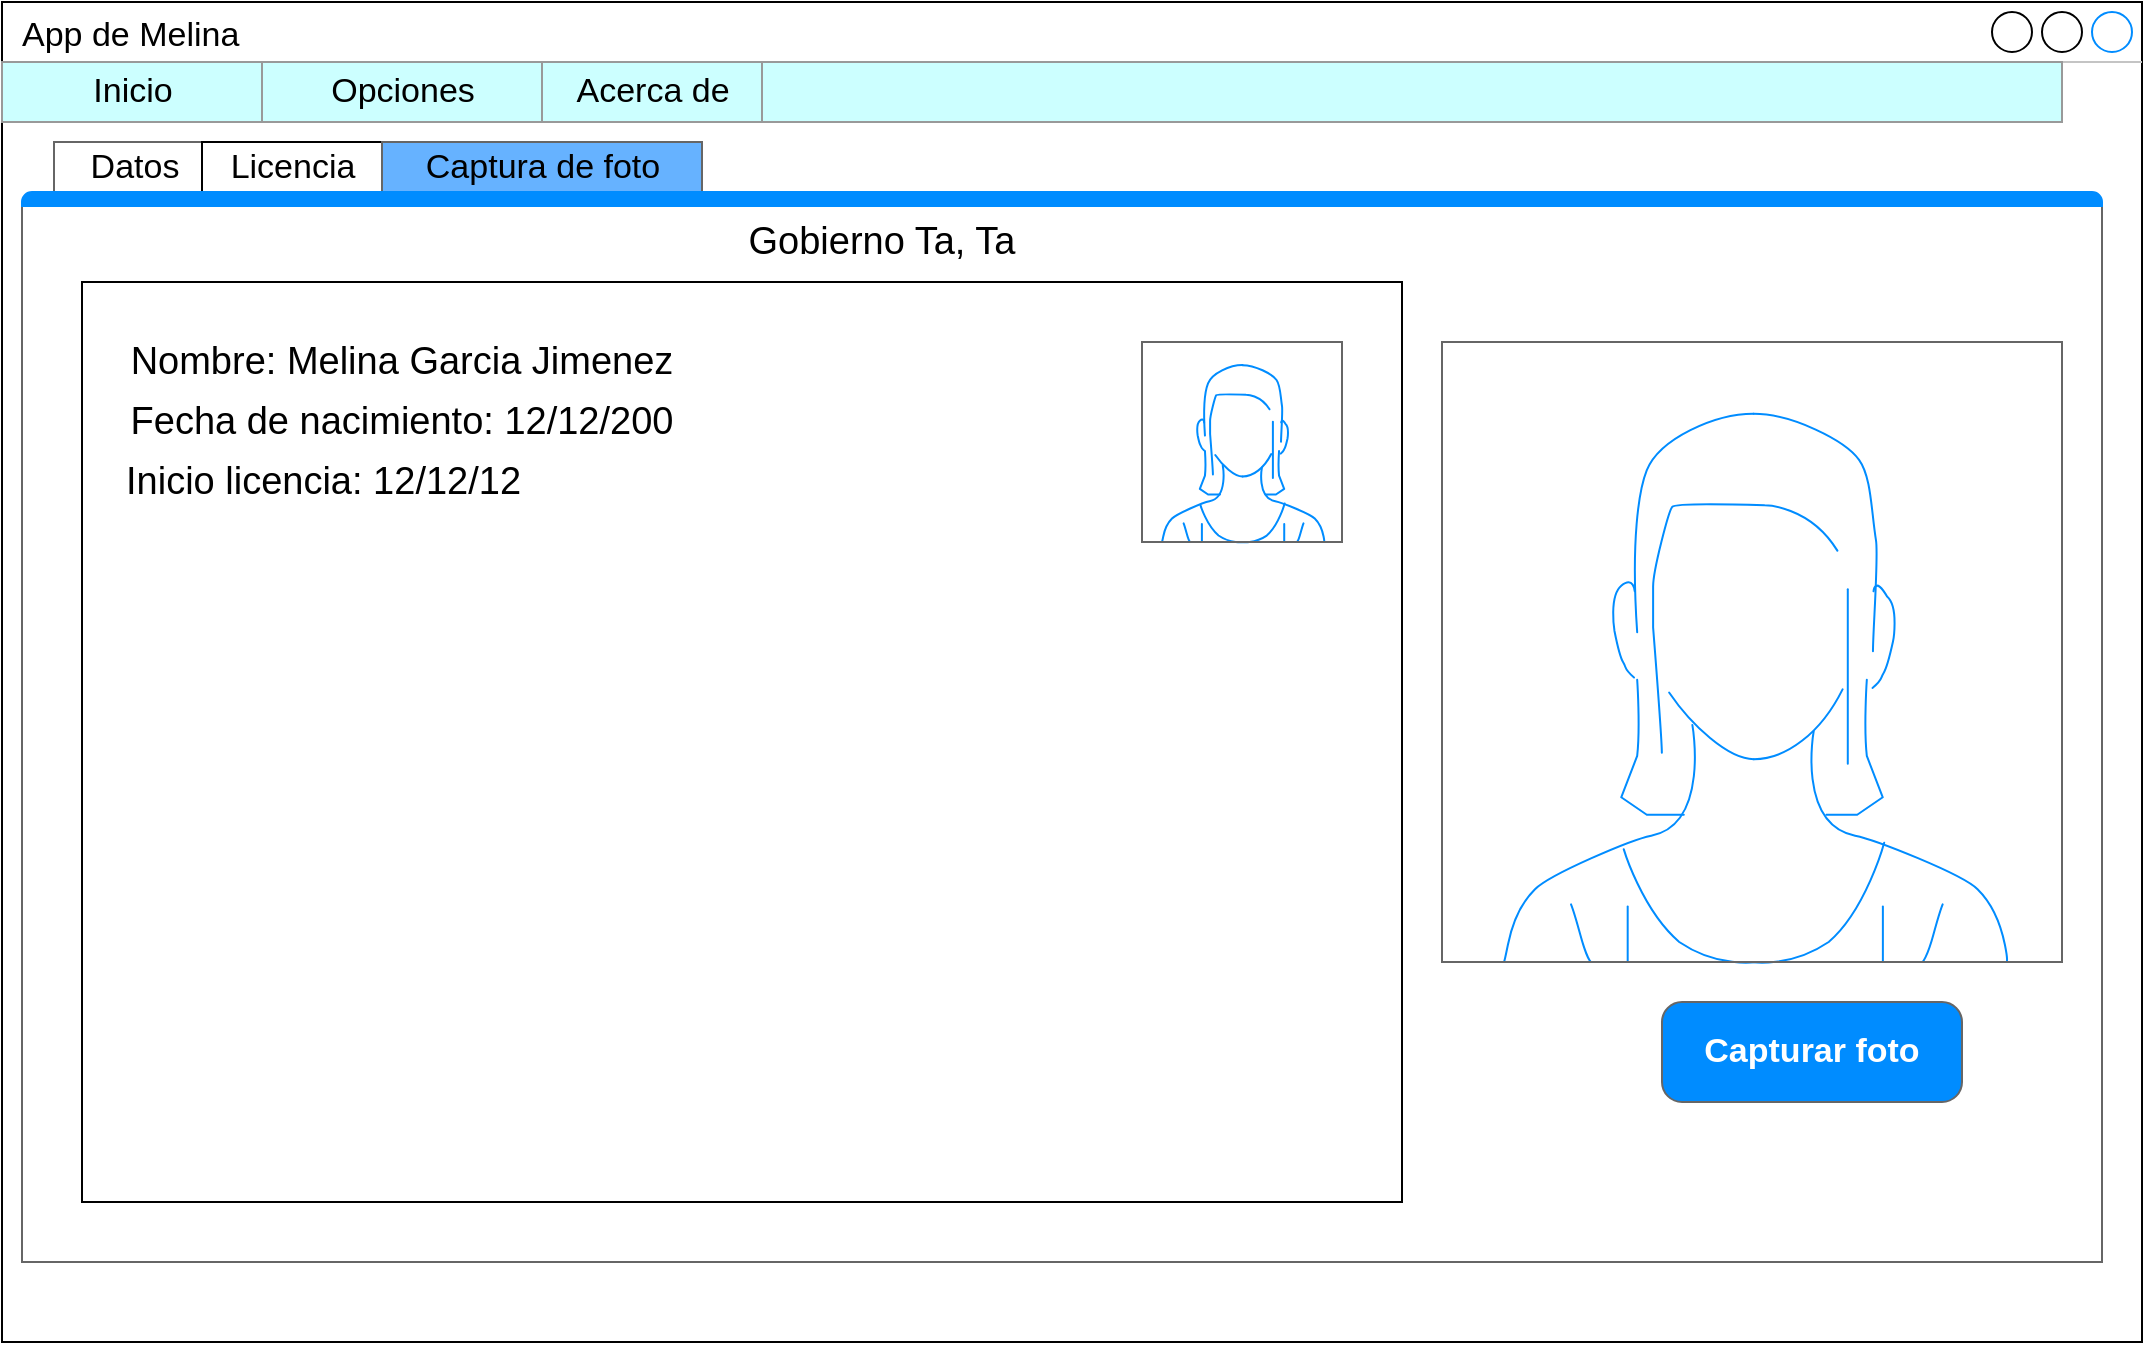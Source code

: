 <mxfile version="12.9.12" type="github"><diagram name="Page-1" id="03018318-947c-dd8e-b7a3-06fadd420f32"><mxGraphModel dx="868" dy="433" grid="1" gridSize="10" guides="1" tooltips="1" connect="0" arrows="1" fold="1" page="1" pageScale="1" pageWidth="1100" pageHeight="850" background="#ffffff" math="0" shadow="0"><root><mxCell id="0"/><mxCell id="1" parent="0"/><mxCell id="MS3hucVQkS1xz92XcRkH-2" value="App de Melina" style="strokeWidth=1;shadow=0;dashed=0;align=center;html=1;shape=mxgraph.mockup.containers.window;align=left;verticalAlign=top;spacingLeft=8;strokeColor2=#008cff;strokeColor3=#c4c4c4;fontColor=#000000;mainText=;fontSize=17;labelBackgroundColor=none;" parent="1" vertex="1"><mxGeometry x="20" width="1070" height="670" as="geometry"/></mxCell><mxCell id="UYhLNDBsdcXB9qeAo692-6" value="" style="strokeWidth=1;shadow=0;dashed=0;align=center;html=1;shape=mxgraph.mockup.containers.marginRect2;rectMarginTop=32;strokeColor=#666666;gradientColor=none;" parent="1" vertex="1"><mxGeometry x="30" y="70" width="1040" height="560" as="geometry"/></mxCell><mxCell id="V_82YjDaVWugXTHORNeE-4" value="" style="rounded=0;whiteSpace=wrap;html=1;fillColor=#FFFFFF;" vertex="1" parent="UYhLNDBsdcXB9qeAo692-6"><mxGeometry x="30" y="70" width="660" height="460" as="geometry"/></mxCell><mxCell id="UYhLNDBsdcXB9qeAo692-7" value="Datos" style="strokeColor=inherit;fillColor=#FFFFFF;gradientColor=inherit;strokeWidth=1;shadow=0;dashed=0;align=center;html=1;shape=mxgraph.mockup.containers.rrect;rSize=0;fontSize=17;fontColor=#000000;gradientColor=none;" parent="UYhLNDBsdcXB9qeAo692-6" vertex="1"><mxGeometry width="80" height="25" relative="1" as="geometry"><mxPoint x="16" as="offset"/></mxGeometry></mxCell><mxCell id="UYhLNDBsdcXB9qeAo692-8" value="Licencia" style="strokeWidth=1;shadow=0;dashed=0;align=center;html=1;shape=mxgraph.mockup.containers.rrect;rSize=0;fontSize=17;fontColor=#000000;strokeColor=#000000;fillColor=#FFFFFF;" parent="UYhLNDBsdcXB9qeAo692-6" vertex="1"><mxGeometry width="90" height="25" relative="1" as="geometry"><mxPoint x="90" as="offset"/></mxGeometry></mxCell><mxCell id="UYhLNDBsdcXB9qeAo692-9" value="Captura de foto" style="strokeColor=inherit;fillColor=#66B2FF;gradientColor=inherit;strokeWidth=1;shadow=0;dashed=0;align=center;html=1;shape=mxgraph.mockup.containers.rrect;rSize=0;fontSize=17;fontColor=#000000;gradientColor=none;" parent="UYhLNDBsdcXB9qeAo692-6" vertex="1"><mxGeometry width="160" height="25" relative="1" as="geometry"><mxPoint x="180" as="offset"/></mxGeometry></mxCell><mxCell id="UYhLNDBsdcXB9qeAo692-10" value="" style="strokeWidth=1;shadow=0;dashed=0;align=center;html=1;shape=mxgraph.mockup.containers.topButton;rSize=5;strokeColor=#008cff;fillColor=#008cff;gradientColor=none;resizeWidth=1;movable=0;deletable=1;" parent="UYhLNDBsdcXB9qeAo692-6" vertex="1"><mxGeometry width="1040" height="7" relative="1" as="geometry"><mxPoint y="25" as="offset"/></mxGeometry></mxCell><mxCell id="V_82YjDaVWugXTHORNeE-2" value="Nombre: Melina Garcia Jimenez" style="text;html=1;strokeColor=none;fillColor=none;align=center;verticalAlign=middle;whiteSpace=wrap;rounded=0;fontColor=#000000;fontSize=19;" vertex="1" parent="UYhLNDBsdcXB9qeAo692-6"><mxGeometry x="40" y="100" width="300" height="20" as="geometry"/></mxCell><mxCell id="V_82YjDaVWugXTHORNeE-3" value="" style="verticalLabelPosition=bottom;shadow=0;dashed=0;align=center;html=1;verticalAlign=top;strokeWidth=1;shape=mxgraph.mockup.containers.userFemale;strokeColor=#666666;strokeColor2=#008cff;fillColor=#FFFFFF;" vertex="1" parent="UYhLNDBsdcXB9qeAo692-6"><mxGeometry x="560" y="100" width="100" height="100" as="geometry"/></mxCell><mxCell id="V_82YjDaVWugXTHORNeE-5" value="" style="verticalLabelPosition=bottom;shadow=0;dashed=0;align=center;html=1;verticalAlign=top;strokeWidth=1;shape=mxgraph.mockup.containers.userFemale;strokeColor=#666666;strokeColor2=#008cff;fillColor=#FFFFFF;" vertex="1" parent="UYhLNDBsdcXB9qeAo692-6"><mxGeometry x="710" y="100" width="310" height="310" as="geometry"/></mxCell><mxCell id="V_82YjDaVWugXTHORNeE-6" value="Capturar foto" style="strokeWidth=1;shadow=0;dashed=0;align=center;html=1;shape=mxgraph.mockup.buttons.button;strokeColor=#666666;fontColor=#ffffff;mainText=;buttonStyle=round;fontSize=17;fontStyle=1;fillColor=#008cff;whiteSpace=wrap;" vertex="1" parent="UYhLNDBsdcXB9qeAo692-6"><mxGeometry x="820" y="430" width="150" height="50" as="geometry"/></mxCell><mxCell id="V_82YjDaVWugXTHORNeE-7" value="Fecha de nacimiento: 12/12/200" style="text;html=1;strokeColor=none;fillColor=none;align=center;verticalAlign=middle;whiteSpace=wrap;rounded=0;fontColor=#000000;fontSize=19;" vertex="1" parent="UYhLNDBsdcXB9qeAo692-6"><mxGeometry x="50" y="130" width="280" height="20" as="geometry"/></mxCell><mxCell id="V_82YjDaVWugXTHORNeE-8" value="Gobierno Ta, Ta" style="text;html=1;strokeColor=none;fillColor=none;align=center;verticalAlign=middle;whiteSpace=wrap;rounded=0;fontColor=#000000;fontSize=19;" vertex="1" parent="UYhLNDBsdcXB9qeAo692-6"><mxGeometry x="280" y="40" width="300" height="20" as="geometry"/></mxCell><mxCell id="V_82YjDaVWugXTHORNeE-9" value="Inicio licencia: 12/12/12" style="text;html=1;strokeColor=none;fillColor=none;align=left;verticalAlign=middle;whiteSpace=wrap;rounded=0;fontColor=#000000;fontSize=19;" vertex="1" parent="UYhLNDBsdcXB9qeAo692-6"><mxGeometry x="50" y="160" width="210" height="20" as="geometry"/></mxCell><mxCell id="UYhLNDBsdcXB9qeAo692-14" value="" style="strokeWidth=1;shadow=0;dashed=0;align=center;html=1;shape=mxgraph.mockup.forms.rrect;rSize=0;strokeColor=#999999;fillColor=#CCFFFF;fontColor=#000000;" parent="1" vertex="1"><mxGeometry x="20" y="30" width="1030" height="30" as="geometry"/></mxCell><mxCell id="UYhLNDBsdcXB9qeAo692-15" value="Inicio" style="strokeColor=inherit;fillColor=inherit;gradientColor=inherit;strokeWidth=1;shadow=0;dashed=0;align=center;html=1;shape=mxgraph.mockup.forms.rrect;rSize=0;fontSize=17;fontColor=#000000;" parent="UYhLNDBsdcXB9qeAo692-14" vertex="1"><mxGeometry width="130" height="30" as="geometry"/></mxCell><mxCell id="UYhLNDBsdcXB9qeAo692-16" value="Opciones" style="strokeColor=inherit;fillColor=inherit;gradientColor=inherit;strokeWidth=1;shadow=0;dashed=0;align=center;html=1;shape=mxgraph.mockup.forms.rrect;rSize=0;fontSize=17;fontColor=#000000;" parent="UYhLNDBsdcXB9qeAo692-14" vertex="1"><mxGeometry x="130" width="140" height="30" as="geometry"/></mxCell><mxCell id="UYhLNDBsdcXB9qeAo692-17" value="Acerca de" style="strokeColor=inherit;fillColor=inherit;gradientColor=inherit;strokeWidth=1;shadow=0;dashed=0;align=center;html=1;shape=mxgraph.mockup.forms.rrect;rSize=0;fontSize=17;fontColor=#000000;" parent="UYhLNDBsdcXB9qeAo692-14" vertex="1"><mxGeometry x="270" width="110" height="30" as="geometry"/></mxCell></root></mxGraphModel></diagram></mxfile>